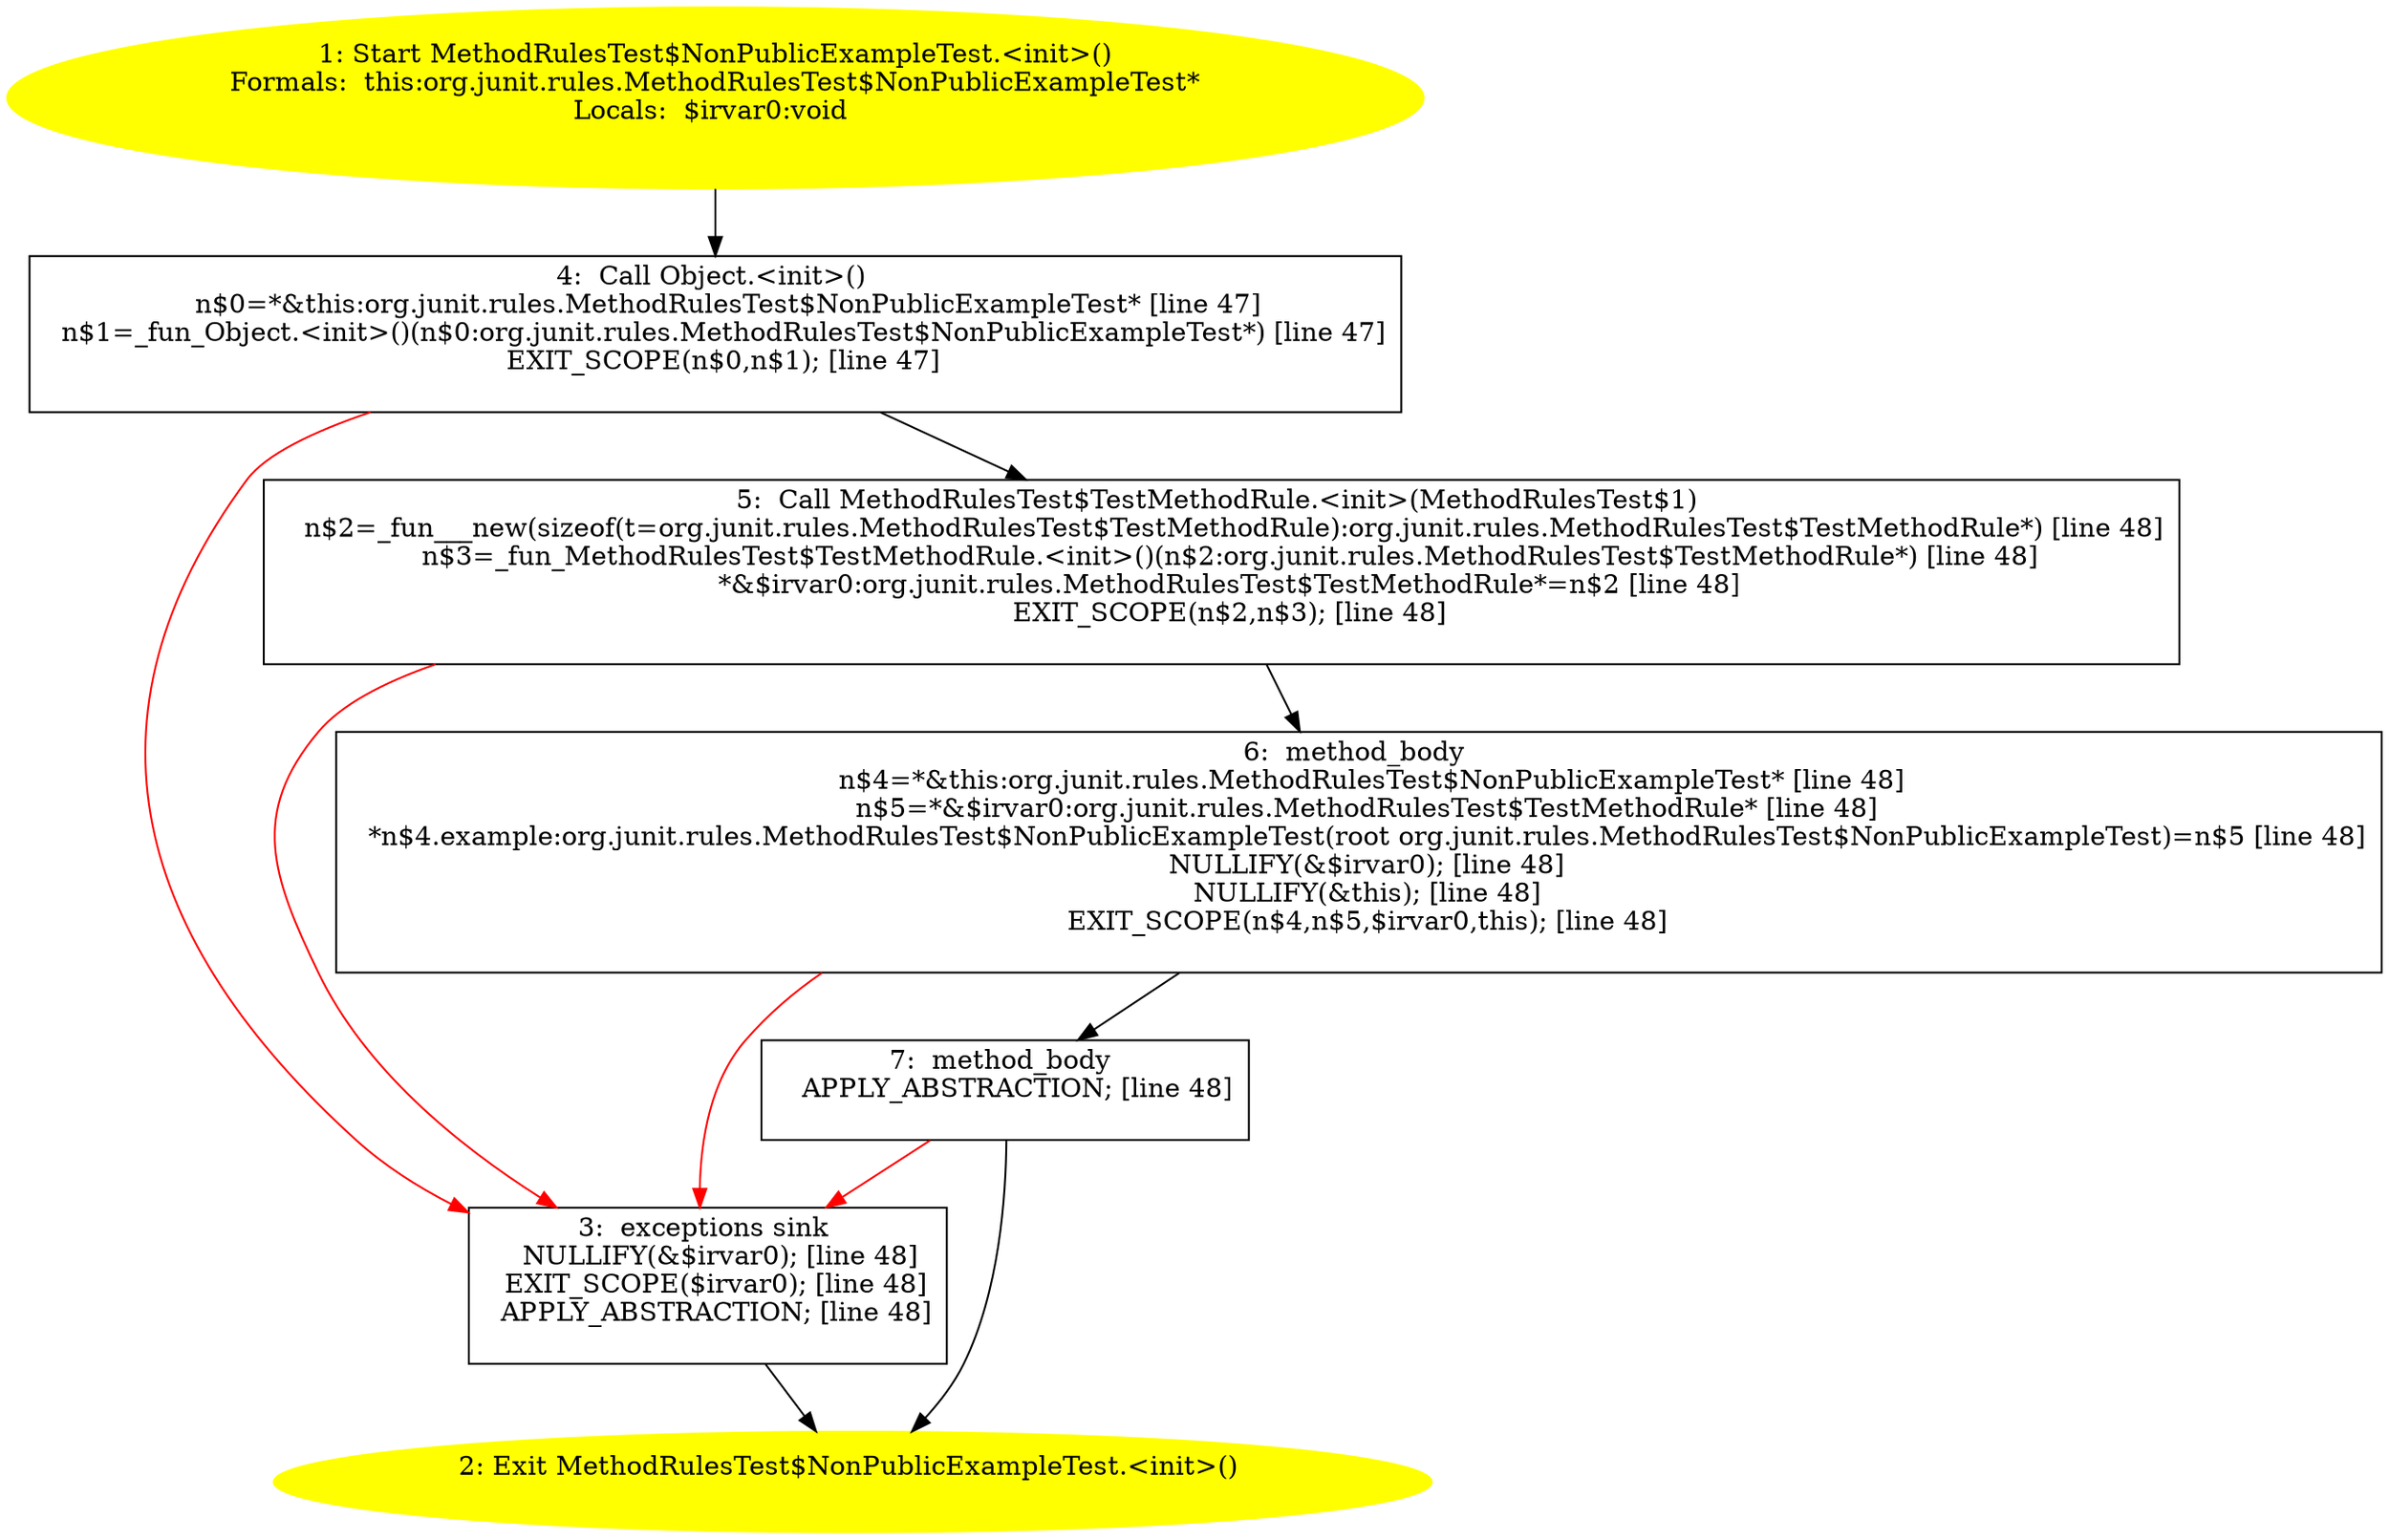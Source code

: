 /* @generated */
digraph cfg {
"org.junit.rules.MethodRulesTest$NonPublicExampleTest.<init>().de479cabc4ca9ecf19008ba8d1278fbe_1" [label="1: Start MethodRulesTest$NonPublicExampleTest.<init>()\nFormals:  this:org.junit.rules.MethodRulesTest$NonPublicExampleTest*\nLocals:  $irvar0:void \n  " color=yellow style=filled]
	

	 "org.junit.rules.MethodRulesTest$NonPublicExampleTest.<init>().de479cabc4ca9ecf19008ba8d1278fbe_1" -> "org.junit.rules.MethodRulesTest$NonPublicExampleTest.<init>().de479cabc4ca9ecf19008ba8d1278fbe_4" ;
"org.junit.rules.MethodRulesTest$NonPublicExampleTest.<init>().de479cabc4ca9ecf19008ba8d1278fbe_2" [label="2: Exit MethodRulesTest$NonPublicExampleTest.<init>() \n  " color=yellow style=filled]
	

"org.junit.rules.MethodRulesTest$NonPublicExampleTest.<init>().de479cabc4ca9ecf19008ba8d1278fbe_3" [label="3:  exceptions sink \n   NULLIFY(&$irvar0); [line 48]\n  EXIT_SCOPE($irvar0); [line 48]\n  APPLY_ABSTRACTION; [line 48]\n " shape="box"]
	

	 "org.junit.rules.MethodRulesTest$NonPublicExampleTest.<init>().de479cabc4ca9ecf19008ba8d1278fbe_3" -> "org.junit.rules.MethodRulesTest$NonPublicExampleTest.<init>().de479cabc4ca9ecf19008ba8d1278fbe_2" ;
"org.junit.rules.MethodRulesTest$NonPublicExampleTest.<init>().de479cabc4ca9ecf19008ba8d1278fbe_4" [label="4:  Call Object.<init>() \n   n$0=*&this:org.junit.rules.MethodRulesTest$NonPublicExampleTest* [line 47]\n  n$1=_fun_Object.<init>()(n$0:org.junit.rules.MethodRulesTest$NonPublicExampleTest*) [line 47]\n  EXIT_SCOPE(n$0,n$1); [line 47]\n " shape="box"]
	

	 "org.junit.rules.MethodRulesTest$NonPublicExampleTest.<init>().de479cabc4ca9ecf19008ba8d1278fbe_4" -> "org.junit.rules.MethodRulesTest$NonPublicExampleTest.<init>().de479cabc4ca9ecf19008ba8d1278fbe_5" ;
	 "org.junit.rules.MethodRulesTest$NonPublicExampleTest.<init>().de479cabc4ca9ecf19008ba8d1278fbe_4" -> "org.junit.rules.MethodRulesTest$NonPublicExampleTest.<init>().de479cabc4ca9ecf19008ba8d1278fbe_3" [color="red" ];
"org.junit.rules.MethodRulesTest$NonPublicExampleTest.<init>().de479cabc4ca9ecf19008ba8d1278fbe_5" [label="5:  Call MethodRulesTest$TestMethodRule.<init>(MethodRulesTest$1) \n   n$2=_fun___new(sizeof(t=org.junit.rules.MethodRulesTest$TestMethodRule):org.junit.rules.MethodRulesTest$TestMethodRule*) [line 48]\n  n$3=_fun_MethodRulesTest$TestMethodRule.<init>()(n$2:org.junit.rules.MethodRulesTest$TestMethodRule*) [line 48]\n  *&$irvar0:org.junit.rules.MethodRulesTest$TestMethodRule*=n$2 [line 48]\n  EXIT_SCOPE(n$2,n$3); [line 48]\n " shape="box"]
	

	 "org.junit.rules.MethodRulesTest$NonPublicExampleTest.<init>().de479cabc4ca9ecf19008ba8d1278fbe_5" -> "org.junit.rules.MethodRulesTest$NonPublicExampleTest.<init>().de479cabc4ca9ecf19008ba8d1278fbe_6" ;
	 "org.junit.rules.MethodRulesTest$NonPublicExampleTest.<init>().de479cabc4ca9ecf19008ba8d1278fbe_5" -> "org.junit.rules.MethodRulesTest$NonPublicExampleTest.<init>().de479cabc4ca9ecf19008ba8d1278fbe_3" [color="red" ];
"org.junit.rules.MethodRulesTest$NonPublicExampleTest.<init>().de479cabc4ca9ecf19008ba8d1278fbe_6" [label="6:  method_body \n   n$4=*&this:org.junit.rules.MethodRulesTest$NonPublicExampleTest* [line 48]\n  n$5=*&$irvar0:org.junit.rules.MethodRulesTest$TestMethodRule* [line 48]\n  *n$4.example:org.junit.rules.MethodRulesTest$NonPublicExampleTest(root org.junit.rules.MethodRulesTest$NonPublicExampleTest)=n$5 [line 48]\n  NULLIFY(&$irvar0); [line 48]\n  NULLIFY(&this); [line 48]\n  EXIT_SCOPE(n$4,n$5,$irvar0,this); [line 48]\n " shape="box"]
	

	 "org.junit.rules.MethodRulesTest$NonPublicExampleTest.<init>().de479cabc4ca9ecf19008ba8d1278fbe_6" -> "org.junit.rules.MethodRulesTest$NonPublicExampleTest.<init>().de479cabc4ca9ecf19008ba8d1278fbe_7" ;
	 "org.junit.rules.MethodRulesTest$NonPublicExampleTest.<init>().de479cabc4ca9ecf19008ba8d1278fbe_6" -> "org.junit.rules.MethodRulesTest$NonPublicExampleTest.<init>().de479cabc4ca9ecf19008ba8d1278fbe_3" [color="red" ];
"org.junit.rules.MethodRulesTest$NonPublicExampleTest.<init>().de479cabc4ca9ecf19008ba8d1278fbe_7" [label="7:  method_body \n   APPLY_ABSTRACTION; [line 48]\n " shape="box"]
	

	 "org.junit.rules.MethodRulesTest$NonPublicExampleTest.<init>().de479cabc4ca9ecf19008ba8d1278fbe_7" -> "org.junit.rules.MethodRulesTest$NonPublicExampleTest.<init>().de479cabc4ca9ecf19008ba8d1278fbe_2" ;
	 "org.junit.rules.MethodRulesTest$NonPublicExampleTest.<init>().de479cabc4ca9ecf19008ba8d1278fbe_7" -> "org.junit.rules.MethodRulesTest$NonPublicExampleTest.<init>().de479cabc4ca9ecf19008ba8d1278fbe_3" [color="red" ];
}

